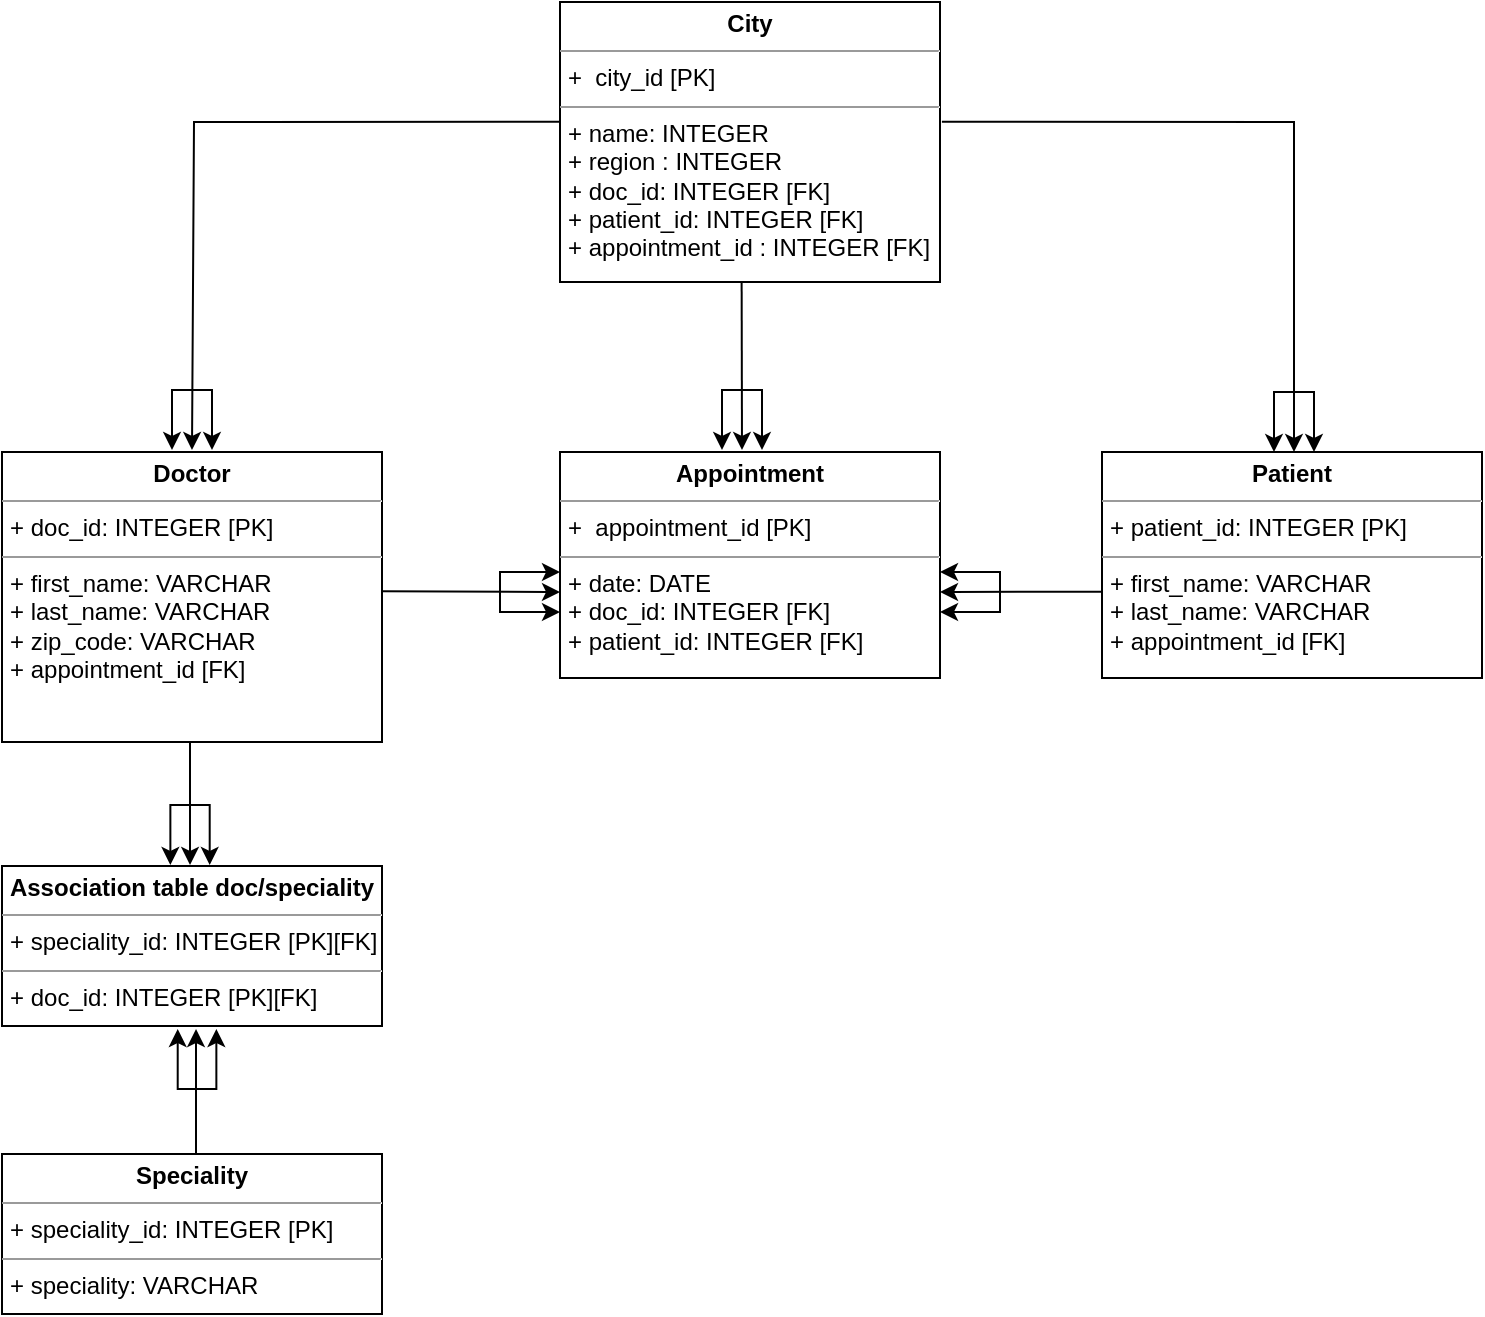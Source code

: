 <mxfile version="21.2.3" type="github" pages="4">
  <diagram id="C4ZXbXSwpA9Ds7LbtQES" name="FreeDoc">
    <mxGraphModel dx="1434" dy="764" grid="1" gridSize="10" guides="1" tooltips="1" connect="1" arrows="1" fold="1" page="1" pageScale="1" pageWidth="827" pageHeight="1169" math="0" shadow="0">
      <root>
        <mxCell id="0" />
        <mxCell id="1" parent="0" />
        <mxCell id="9yEDljb2EAkj21iSUvM7-1" value="&lt;p style=&quot;margin:0px;margin-top:4px;text-align:center;&quot;&gt;&lt;b&gt;Doctor&lt;/b&gt;&lt;/p&gt;&lt;hr size=&quot;1&quot;&gt;&lt;p style=&quot;margin:0px;margin-left:4px;&quot;&gt;+ doc_id: INTEGER [PK]&lt;br&gt;&lt;/p&gt;&lt;hr size=&quot;1&quot;&gt;&lt;p style=&quot;margin:0px;margin-left:4px;&quot;&gt;+ first_name: VARCHAR&amp;nbsp;&lt;br&gt;&lt;/p&gt;&lt;p style=&quot;margin:0px;margin-left:4px;&quot;&gt;+ last_name: VARCHAR&amp;nbsp;&lt;br&gt;&lt;span style=&quot;background-color: initial;&quot;&gt;+ zip_code: VARCHAR&amp;nbsp;&lt;/span&gt;&lt;br&gt;&lt;/p&gt;&lt;p style=&quot;margin:0px;margin-left:4px;&quot;&gt;+ appointment_id [FK]&lt;br&gt;&lt;/p&gt;" style="verticalAlign=top;align=left;overflow=fill;fontSize=12;fontFamily=Helvetica;html=1;rounded=0;shadow=0;comic=0;labelBackgroundColor=none;strokeWidth=1" vertex="1" parent="1">
          <mxGeometry x="44" y="515" width="190" height="145" as="geometry" />
        </mxCell>
        <mxCell id="9yEDljb2EAkj21iSUvM7-2" value="&lt;p style=&quot;margin:0px;margin-top:4px;text-align:center;&quot;&gt;&lt;b&gt;Patient&lt;/b&gt;&lt;/p&gt;&lt;hr size=&quot;1&quot;&gt;&lt;p style=&quot;margin:0px;margin-left:4px;&quot;&gt;+ patient_id: INTEGER [PK]&lt;br&gt;&lt;/p&gt;&lt;hr size=&quot;1&quot;&gt;&lt;p style=&quot;margin:0px;margin-left:4px;&quot;&gt;+ first_name: VARCHAR&amp;nbsp;&lt;br data-darkreader-inline-border=&quot;&quot; style=&quot;border-color: var(--darkreader-border--border-color); --darkreader-inline-border:var(--darkreader-border--darkreader-border--border-color);&quot;&gt;&lt;/p&gt;&lt;p style=&quot;margin:0px;margin-left:4px;&quot;&gt;+ last_name: VARCHAR&amp;nbsp;&lt;br&gt;&lt;/p&gt;&lt;p style=&quot;margin:0px;margin-left:4px;&quot;&gt;+ appointment_id [FK]&lt;br&gt;&lt;/p&gt;" style="verticalAlign=top;align=left;overflow=fill;fontSize=12;fontFamily=Helvetica;html=1;rounded=0;shadow=0;comic=0;labelBackgroundColor=none;strokeWidth=1" vertex="1" parent="1">
          <mxGeometry x="594" y="515" width="190" height="113" as="geometry" />
        </mxCell>
        <mxCell id="9yEDljb2EAkj21iSUvM7-3" value="&lt;p style=&quot;margin:0px;margin-top:4px;text-align:center;&quot;&gt;&lt;b&gt;Appointment&lt;/b&gt;&lt;/p&gt;&lt;hr size=&quot;1&quot;&gt;&lt;p style=&quot;margin:0px;margin-left:4px;&quot;&gt;+&amp;nbsp; appointment_id [PK]&lt;br&gt;&lt;/p&gt;&lt;hr size=&quot;1&quot;&gt;&lt;p style=&quot;margin:0px;margin-left:4px;&quot;&gt;+ date: DATE&lt;/p&gt;&lt;p style=&quot;margin:0px;margin-left:4px;&quot;&gt;+ doc_id: INTEGER [FK]&lt;br&gt;&lt;/p&gt;&lt;p style=&quot;margin:0px;margin-left:4px;&quot;&gt;+ patient_id: INTEGER [FK]&lt;br&gt;&lt;/p&gt;" style="verticalAlign=top;align=left;overflow=fill;fontSize=12;fontFamily=Helvetica;html=1;rounded=0;shadow=0;comic=0;labelBackgroundColor=none;strokeWidth=1" vertex="1" parent="1">
          <mxGeometry x="323" y="515" width="190" height="113" as="geometry" />
        </mxCell>
        <mxCell id="noZd9nVreFTfB58cdb-z-25" value="" style="group" vertex="1" connectable="0" parent="1">
          <mxGeometry x="263" y="575" width="60" height="20" as="geometry" />
        </mxCell>
        <mxCell id="noZd9nVreFTfB58cdb-z-19" value="" style="endArrow=classic;html=1;rounded=0;exitX=1.001;exitY=0.48;exitDx=0;exitDy=0;exitPerimeter=0;" edge="1" parent="noZd9nVreFTfB58cdb-z-25" source="9yEDljb2EAkj21iSUvM7-1">
          <mxGeometry width="50" height="50" relative="1" as="geometry">
            <mxPoint x="-23" y="10" as="sourcePoint" />
            <mxPoint x="60" y="10" as="targetPoint" />
          </mxGeometry>
        </mxCell>
        <mxCell id="noZd9nVreFTfB58cdb-z-22" value="" style="endArrow=classic;html=1;rounded=0;" edge="1" parent="noZd9nVreFTfB58cdb-z-25">
          <mxGeometry width="50" height="50" relative="1" as="geometry">
            <mxPoint x="30" y="10" as="sourcePoint" />
            <mxPoint x="60" as="targetPoint" />
            <Array as="points">
              <mxPoint x="30" />
            </Array>
          </mxGeometry>
        </mxCell>
        <mxCell id="noZd9nVreFTfB58cdb-z-24" value="" style="endArrow=classic;html=1;rounded=0;" edge="1" parent="noZd9nVreFTfB58cdb-z-25">
          <mxGeometry width="50" height="50" relative="1" as="geometry">
            <mxPoint x="30" y="10" as="sourcePoint" />
            <mxPoint x="60" y="20" as="targetPoint" />
            <Array as="points">
              <mxPoint x="30" y="20" />
            </Array>
          </mxGeometry>
        </mxCell>
        <mxCell id="noZd9nVreFTfB58cdb-z-26" value="" style="group;rotation=-180;" vertex="1" connectable="0" parent="1">
          <mxGeometry x="513" y="575" width="60" height="20" as="geometry" />
        </mxCell>
        <mxCell id="noZd9nVreFTfB58cdb-z-27" value="" style="endArrow=classic;html=1;rounded=0;exitX=0.001;exitY=0.618;exitDx=0;exitDy=0;exitPerimeter=0;" edge="1" parent="noZd9nVreFTfB58cdb-z-26" source="9yEDljb2EAkj21iSUvM7-2">
          <mxGeometry width="50" height="50" relative="1" as="geometry">
            <mxPoint x="57" y="10" as="sourcePoint" />
            <mxPoint y="10" as="targetPoint" />
          </mxGeometry>
        </mxCell>
        <mxCell id="noZd9nVreFTfB58cdb-z-28" value="" style="endArrow=classic;html=1;rounded=0;" edge="1" parent="noZd9nVreFTfB58cdb-z-26">
          <mxGeometry width="50" height="50" relative="1" as="geometry">
            <mxPoint x="30" y="10" as="sourcePoint" />
            <mxPoint y="20" as="targetPoint" />
            <Array as="points">
              <mxPoint x="30" y="20" />
            </Array>
          </mxGeometry>
        </mxCell>
        <mxCell id="noZd9nVreFTfB58cdb-z-29" value="" style="endArrow=classic;html=1;rounded=0;" edge="1" parent="noZd9nVreFTfB58cdb-z-26">
          <mxGeometry width="50" height="50" relative="1" as="geometry">
            <mxPoint x="30" y="10" as="sourcePoint" />
            <mxPoint as="targetPoint" />
            <Array as="points">
              <mxPoint x="30" />
            </Array>
          </mxGeometry>
        </mxCell>
        <mxCell id="noZd9nVreFTfB58cdb-z-30" value="&lt;p style=&quot;margin:0px;margin-top:4px;text-align:center;&quot;&gt;&lt;b&gt;City&lt;/b&gt;&lt;/p&gt;&lt;hr size=&quot;1&quot;&gt;&lt;p style=&quot;margin:0px;margin-left:4px;&quot;&gt;+&amp;nbsp; city_id [PK]&lt;br&gt;&lt;/p&gt;&lt;hr size=&quot;1&quot;&gt;&lt;p style=&quot;margin:0px;margin-left:4px;&quot;&gt;+ name: INTEGER&lt;/p&gt;&lt;p style=&quot;margin:0px;margin-left:4px;&quot;&gt;+ region : INTEGER&lt;/p&gt;&lt;p style=&quot;margin:0px;margin-left:4px;&quot;&gt;+ doc_id: INTEGER [FK]&lt;br&gt;&lt;/p&gt;&lt;p style=&quot;margin:0px;margin-left:4px;&quot;&gt;+ patient_id: INTEGER [FK]&lt;br&gt;&lt;/p&gt;&lt;p style=&quot;margin:0px;margin-left:4px;&quot;&gt;+ appointment_id : INTEGER [FK]&lt;/p&gt;" style="verticalAlign=top;align=left;overflow=fill;fontSize=12;fontFamily=Helvetica;html=1;rounded=0;shadow=0;comic=0;labelBackgroundColor=none;strokeWidth=1" vertex="1" parent="1">
          <mxGeometry x="323" y="290" width="190" height="140" as="geometry" />
        </mxCell>
        <mxCell id="noZd9nVreFTfB58cdb-z-31" value="&lt;p style=&quot;margin:0px;margin-top:4px;text-align:center;&quot;&gt;&lt;b&gt;Association table doc/speciality&lt;/b&gt;&lt;/p&gt;&lt;hr size=&quot;1&quot;&gt;&lt;p style=&quot;margin:0px;margin-left:4px;&quot;&gt;+ speciality_id: INTEGER [PK][FK]&lt;br&gt;&lt;/p&gt;&lt;hr size=&quot;1&quot;&gt;&lt;p style=&quot;margin:0px;margin-left:4px;&quot;&gt;+ doc_id: INTEGER [PK][FK]&lt;/p&gt;" style="verticalAlign=top;align=left;overflow=fill;fontSize=12;fontFamily=Helvetica;html=1;rounded=0;shadow=0;comic=0;labelBackgroundColor=none;strokeWidth=1" vertex="1" parent="1">
          <mxGeometry x="44" y="722" width="190" height="80" as="geometry" />
        </mxCell>
        <mxCell id="noZd9nVreFTfB58cdb-z-32" value="" style="group;rotation=90;" vertex="1" connectable="0" parent="1">
          <mxGeometry x="384" y="474" width="60" height="20" as="geometry" />
        </mxCell>
        <mxCell id="noZd9nVreFTfB58cdb-z-33" value="" style="endArrow=classic;html=1;rounded=0;exitX=0.478;exitY=1;exitDx=0;exitDy=0;exitPerimeter=0;" edge="1" parent="noZd9nVreFTfB58cdb-z-32" source="noZd9nVreFTfB58cdb-z-30">
          <mxGeometry width="50" height="50" relative="1" as="geometry">
            <mxPoint x="30" y="-34" as="sourcePoint" />
            <mxPoint x="30" y="40" as="targetPoint" />
          </mxGeometry>
        </mxCell>
        <mxCell id="noZd9nVreFTfB58cdb-z-34" value="" style="endArrow=classic;html=1;rounded=0;" edge="1" parent="noZd9nVreFTfB58cdb-z-32">
          <mxGeometry width="50" height="50" relative="1" as="geometry">
            <mxPoint x="30" y="10" as="sourcePoint" />
            <mxPoint x="40" y="40" as="targetPoint" />
            <Array as="points">
              <mxPoint x="40" y="10" />
            </Array>
          </mxGeometry>
        </mxCell>
        <mxCell id="noZd9nVreFTfB58cdb-z-35" value="" style="endArrow=classic;html=1;rounded=0;" edge="1" parent="noZd9nVreFTfB58cdb-z-32">
          <mxGeometry width="50" height="50" relative="1" as="geometry">
            <mxPoint x="30" y="10" as="sourcePoint" />
            <mxPoint x="20" y="40" as="targetPoint" />
            <Array as="points">
              <mxPoint x="20" y="10" />
            </Array>
          </mxGeometry>
        </mxCell>
        <mxCell id="noZd9nVreFTfB58cdb-z-39" value="" style="group;rotation=90;" vertex="1" connectable="0" parent="1">
          <mxGeometry x="660" y="475" width="60" height="20" as="geometry" />
        </mxCell>
        <mxCell id="noZd9nVreFTfB58cdb-z-40" value="" style="endArrow=classic;html=1;rounded=0;exitX=1.005;exitY=0.428;exitDx=0;exitDy=0;exitPerimeter=0;" edge="1" parent="noZd9nVreFTfB58cdb-z-39" source="noZd9nVreFTfB58cdb-z-30">
          <mxGeometry width="50" height="50" relative="1" as="geometry">
            <mxPoint x="-130" y="-125" as="sourcePoint" />
            <mxPoint x="30" y="40" as="targetPoint" />
            <Array as="points">
              <mxPoint x="30" y="-125" />
            </Array>
          </mxGeometry>
        </mxCell>
        <mxCell id="noZd9nVreFTfB58cdb-z-41" value="" style="endArrow=classic;html=1;rounded=0;" edge="1" parent="noZd9nVreFTfB58cdb-z-39">
          <mxGeometry width="50" height="50" relative="1" as="geometry">
            <mxPoint x="30" y="10" as="sourcePoint" />
            <mxPoint x="40" y="40" as="targetPoint" />
            <Array as="points">
              <mxPoint x="40" y="10" />
            </Array>
          </mxGeometry>
        </mxCell>
        <mxCell id="noZd9nVreFTfB58cdb-z-42" value="" style="endArrow=classic;html=1;rounded=0;" edge="1" parent="noZd9nVreFTfB58cdb-z-39">
          <mxGeometry width="50" height="50" relative="1" as="geometry">
            <mxPoint x="30" y="10" as="sourcePoint" />
            <mxPoint x="20" y="40" as="targetPoint" />
            <Array as="points">
              <mxPoint x="20" y="10" />
            </Array>
          </mxGeometry>
        </mxCell>
        <mxCell id="noZd9nVreFTfB58cdb-z-45" value="" style="group;rotation=90;" vertex="1" connectable="0" parent="1">
          <mxGeometry x="109" y="474" width="60" height="20" as="geometry" />
        </mxCell>
        <mxCell id="noZd9nVreFTfB58cdb-z-46" value="" style="endArrow=classic;html=1;rounded=0;exitX=0.002;exitY=0.428;exitDx=0;exitDy=0;exitPerimeter=0;" edge="1" parent="noZd9nVreFTfB58cdb-z-45" source="noZd9nVreFTfB58cdb-z-30">
          <mxGeometry width="50" height="50" relative="1" as="geometry">
            <mxPoint x="30" y="-34" as="sourcePoint" />
            <mxPoint x="30" y="40" as="targetPoint" />
            <Array as="points">
              <mxPoint x="31" y="-124" />
            </Array>
          </mxGeometry>
        </mxCell>
        <mxCell id="noZd9nVreFTfB58cdb-z-47" value="" style="endArrow=classic;html=1;rounded=0;" edge="1" parent="noZd9nVreFTfB58cdb-z-45">
          <mxGeometry width="50" height="50" relative="1" as="geometry">
            <mxPoint x="30" y="10" as="sourcePoint" />
            <mxPoint x="40" y="40" as="targetPoint" />
            <Array as="points">
              <mxPoint x="40" y="10" />
            </Array>
          </mxGeometry>
        </mxCell>
        <mxCell id="noZd9nVreFTfB58cdb-z-48" value="" style="endArrow=classic;html=1;rounded=0;" edge="1" parent="noZd9nVreFTfB58cdb-z-45">
          <mxGeometry width="50" height="50" relative="1" as="geometry">
            <mxPoint x="30" y="10" as="sourcePoint" />
            <mxPoint x="20" y="40" as="targetPoint" />
            <Array as="points">
              <mxPoint x="20" y="10" />
            </Array>
          </mxGeometry>
        </mxCell>
        <mxCell id="noZd9nVreFTfB58cdb-z-51" value="" style="group;rotation=90;" vertex="1" connectable="0" parent="1">
          <mxGeometry x="109.5" y="680.5" width="59" height="20" as="geometry" />
        </mxCell>
        <mxCell id="noZd9nVreFTfB58cdb-z-52" value="" style="endArrow=classic;html=1;rounded=0;" edge="1" parent="noZd9nVreFTfB58cdb-z-51">
          <mxGeometry width="50" height="50" relative="1" as="geometry">
            <mxPoint x="28.5" y="-20.5" as="sourcePoint" />
            <mxPoint x="28.517" y="41" as="targetPoint" />
            <Array as="points" />
          </mxGeometry>
        </mxCell>
        <mxCell id="noZd9nVreFTfB58cdb-z-53" value="" style="endArrow=classic;html=1;rounded=0;" edge="1" parent="noZd9nVreFTfB58cdb-z-51">
          <mxGeometry width="50" height="50" relative="1" as="geometry">
            <mxPoint x="28.517" y="11" as="sourcePoint" />
            <mxPoint x="38.35" y="41" as="targetPoint" />
            <Array as="points">
              <mxPoint x="38.35" y="11" />
            </Array>
          </mxGeometry>
        </mxCell>
        <mxCell id="noZd9nVreFTfB58cdb-z-54" value="" style="endArrow=classic;html=1;rounded=0;" edge="1" parent="noZd9nVreFTfB58cdb-z-51">
          <mxGeometry width="50" height="50" relative="1" as="geometry">
            <mxPoint x="28.517" y="11" as="sourcePoint" />
            <mxPoint x="18.683" y="41" as="targetPoint" />
            <Array as="points">
              <mxPoint x="18.683" y="11" />
            </Array>
          </mxGeometry>
        </mxCell>
        <mxCell id="noZd9nVreFTfB58cdb-z-59" value="&lt;p style=&quot;margin:0px;margin-top:4px;text-align:center;&quot;&gt;&lt;b&gt;Speciality&lt;/b&gt;&lt;/p&gt;&lt;hr size=&quot;1&quot;&gt;&lt;p style=&quot;margin:0px;margin-left:4px;&quot;&gt;+ speciality_id: INTEGER [PK]&lt;br&gt;&lt;/p&gt;&lt;hr size=&quot;1&quot;&gt;&lt;p style=&quot;margin:0px;margin-left:4px;&quot;&gt;+ speciality: VARCHAR&amp;nbsp;&lt;/p&gt;" style="verticalAlign=top;align=left;overflow=fill;fontSize=12;fontFamily=Helvetica;html=1;rounded=0;shadow=0;comic=0;labelBackgroundColor=none;strokeWidth=1" vertex="1" parent="1">
          <mxGeometry x="44" y="866" width="190" height="80" as="geometry" />
        </mxCell>
        <mxCell id="noZd9nVreFTfB58cdb-z-60" value="" style="group;rotation=-90;" vertex="1" connectable="0" parent="1">
          <mxGeometry x="110.5" y="823.5" width="60" height="20" as="geometry" />
        </mxCell>
        <mxCell id="noZd9nVreFTfB58cdb-z-61" value="" style="endArrow=classic;html=1;rounded=0;" edge="1" parent="noZd9nVreFTfB58cdb-z-60">
          <mxGeometry width="50" height="50" relative="1" as="geometry">
            <mxPoint x="30.508" y="42" as="sourcePoint" />
            <mxPoint x="30.508" y="-20" as="targetPoint" />
            <Array as="points" />
          </mxGeometry>
        </mxCell>
        <mxCell id="noZd9nVreFTfB58cdb-z-62" value="" style="endArrow=classic;html=1;rounded=0;" edge="1" parent="noZd9nVreFTfB58cdb-z-60">
          <mxGeometry width="50" height="50" relative="1" as="geometry">
            <mxPoint x="30.508" y="10" as="sourcePoint" />
            <mxPoint x="21.356" y="-20" as="targetPoint" />
            <Array as="points">
              <mxPoint x="21.356" y="10" />
            </Array>
          </mxGeometry>
        </mxCell>
        <mxCell id="noZd9nVreFTfB58cdb-z-63" value="" style="endArrow=classic;html=1;rounded=0;" edge="1" parent="noZd9nVreFTfB58cdb-z-60">
          <mxGeometry width="50" height="50" relative="1" as="geometry">
            <mxPoint x="30.508" y="10" as="sourcePoint" />
            <mxPoint x="40.678" y="-20" as="targetPoint" />
            <Array as="points">
              <mxPoint x="40.678" y="10" />
            </Array>
          </mxGeometry>
        </mxCell>
      </root>
    </mxGraphModel>
  </diagram>
  <diagram name="AirbnbDogs" id="PbxGyuk-bY-AGPB5u6Eu">
    <mxGraphModel dx="1434" dy="764" grid="1" gridSize="10" guides="1" tooltips="1" connect="1" arrows="1" fold="1" page="1" pageScale="1" pageWidth="827" pageHeight="1169" math="0" shadow="0">
      <root>
        <mxCell id="Y6pNkMtKiFr7nWtNzLxB-0" />
        <mxCell id="Y6pNkMtKiFr7nWtNzLxB-1" parent="Y6pNkMtKiFr7nWtNzLxB-0" />
        <mxCell id="Y6pNkMtKiFr7nWtNzLxB-2" value="&lt;p style=&quot;margin:0px;margin-top:4px;text-align:center;&quot;&gt;&lt;b&gt;Dogsitter&lt;/b&gt;&lt;/p&gt;&lt;hr size=&quot;1&quot;&gt;&lt;p style=&quot;margin:0px;margin-left:4px;&quot;&gt;+ doc_id: INTEGER [PK]&lt;br&gt;&lt;/p&gt;&lt;hr size=&quot;1&quot;&gt;&lt;p style=&quot;margin:0px;margin-left:4px;&quot;&gt;+ first_name: VARCHAR&amp;nbsp;&lt;br&gt;&lt;/p&gt;&lt;p style=&quot;margin:0px;margin-left:4px;&quot;&gt;+ last_name: VARCHAR&amp;nbsp;&lt;br&gt;&lt;span style=&quot;background-color: initial;&quot;&gt;+ zip_code: VARCHAR&amp;nbsp;&lt;/span&gt;&lt;br&gt;&lt;/p&gt;&lt;p style=&quot;margin:0px;margin-left:4px;&quot;&gt;+ appointment_id [FK]&lt;br&gt;&lt;/p&gt;" style="verticalAlign=top;align=left;overflow=fill;fontSize=12;fontFamily=Helvetica;html=1;rounded=0;shadow=0;comic=0;labelBackgroundColor=none;strokeWidth=1" vertex="1" parent="Y6pNkMtKiFr7nWtNzLxB-1">
          <mxGeometry x="44" y="515" width="190" height="145" as="geometry" />
        </mxCell>
        <mxCell id="Y6pNkMtKiFr7nWtNzLxB-3" value="&lt;p style=&quot;margin:0px;margin-top:4px;text-align:center;&quot;&gt;&lt;b&gt;Dog&lt;/b&gt;&lt;/p&gt;&lt;hr size=&quot;1&quot;&gt;&lt;p style=&quot;margin:0px;margin-left:4px;&quot;&gt;+ patient_id: INTEGER [PK]&lt;br&gt;&lt;/p&gt;&lt;hr size=&quot;1&quot;&gt;&lt;p style=&quot;margin:0px;margin-left:4px;&quot;&gt;+ first_name: VARCHAR&amp;nbsp;&lt;br data-darkreader-inline-border=&quot;&quot; style=&quot;border-color: var(--darkreader-border--border-color); --darkreader-inline-border:var(--darkreader-border--darkreader-border--border-color);&quot;&gt;&lt;/p&gt;&lt;p style=&quot;margin:0px;margin-left:4px;&quot;&gt;+ last_name: VARCHAR&amp;nbsp;&lt;br&gt;&lt;/p&gt;&lt;p style=&quot;margin:0px;margin-left:4px;&quot;&gt;+ appointment_id [FK]&lt;br&gt;&lt;/p&gt;" style="verticalAlign=top;align=left;overflow=fill;fontSize=12;fontFamily=Helvetica;html=1;rounded=0;shadow=0;comic=0;labelBackgroundColor=none;strokeWidth=1" vertex="1" parent="Y6pNkMtKiFr7nWtNzLxB-1">
          <mxGeometry x="594" y="515" width="190" height="113" as="geometry" />
        </mxCell>
        <mxCell id="Y6pNkMtKiFr7nWtNzLxB-4" value="&lt;p style=&quot;margin:0px;margin-top:4px;text-align:center;&quot;&gt;&lt;b&gt;Stroll&lt;/b&gt;&lt;/p&gt;&lt;hr size=&quot;1&quot;&gt;&lt;p style=&quot;margin:0px;margin-left:4px;&quot;&gt;+&amp;nbsp; stroll_id [PK]&lt;br&gt;&lt;/p&gt;&lt;hr size=&quot;1&quot;&gt;&lt;p style=&quot;margin:0px;margin-left:4px;&quot;&gt;+ date: DATE&lt;/p&gt;&lt;p style=&quot;margin:0px;margin-left:4px;&quot;&gt;+ doc_id: INTEGER [FK]&lt;br&gt;&lt;/p&gt;&lt;p style=&quot;margin:0px;margin-left:4px;&quot;&gt;+ patient_id: INTEGER [FK]&lt;br&gt;&lt;/p&gt;" style="verticalAlign=top;align=left;overflow=fill;fontSize=12;fontFamily=Helvetica;html=1;rounded=0;shadow=0;comic=0;labelBackgroundColor=none;strokeWidth=1" vertex="1" parent="Y6pNkMtKiFr7nWtNzLxB-1">
          <mxGeometry x="323" y="515" width="190" height="113" as="geometry" />
        </mxCell>
        <mxCell id="Y6pNkMtKiFr7nWtNzLxB-5" value="" style="group" vertex="1" connectable="0" parent="Y6pNkMtKiFr7nWtNzLxB-1">
          <mxGeometry x="263" y="575" width="60" height="20" as="geometry" />
        </mxCell>
        <mxCell id="Y6pNkMtKiFr7nWtNzLxB-6" value="" style="endArrow=classic;html=1;rounded=0;exitX=1.001;exitY=0.48;exitDx=0;exitDy=0;exitPerimeter=0;" edge="1" parent="Y6pNkMtKiFr7nWtNzLxB-5" source="Y6pNkMtKiFr7nWtNzLxB-2">
          <mxGeometry width="50" height="50" relative="1" as="geometry">
            <mxPoint x="-23" y="10" as="sourcePoint" />
            <mxPoint x="60" y="10" as="targetPoint" />
          </mxGeometry>
        </mxCell>
        <mxCell id="Y6pNkMtKiFr7nWtNzLxB-7" value="" style="endArrow=classic;html=1;rounded=0;" edge="1" parent="Y6pNkMtKiFr7nWtNzLxB-5">
          <mxGeometry width="50" height="50" relative="1" as="geometry">
            <mxPoint x="30" y="10" as="sourcePoint" />
            <mxPoint x="60" as="targetPoint" />
            <Array as="points">
              <mxPoint x="30" />
            </Array>
          </mxGeometry>
        </mxCell>
        <mxCell id="Y6pNkMtKiFr7nWtNzLxB-8" value="" style="endArrow=classic;html=1;rounded=0;" edge="1" parent="Y6pNkMtKiFr7nWtNzLxB-5">
          <mxGeometry width="50" height="50" relative="1" as="geometry">
            <mxPoint x="30" y="10" as="sourcePoint" />
            <mxPoint x="60" y="20" as="targetPoint" />
            <Array as="points">
              <mxPoint x="30" y="20" />
            </Array>
          </mxGeometry>
        </mxCell>
        <mxCell id="Y6pNkMtKiFr7nWtNzLxB-9" value="" style="group;rotation=-180;" vertex="1" connectable="0" parent="Y6pNkMtKiFr7nWtNzLxB-1">
          <mxGeometry x="513" y="575" width="60" height="20" as="geometry" />
        </mxCell>
        <mxCell id="Y6pNkMtKiFr7nWtNzLxB-10" value="" style="endArrow=classic;html=1;rounded=0;exitX=0.001;exitY=0.618;exitDx=0;exitDy=0;exitPerimeter=0;" edge="1" parent="Y6pNkMtKiFr7nWtNzLxB-9" source="Y6pNkMtKiFr7nWtNzLxB-3">
          <mxGeometry width="50" height="50" relative="1" as="geometry">
            <mxPoint x="57" y="10" as="sourcePoint" />
            <mxPoint y="10" as="targetPoint" />
          </mxGeometry>
        </mxCell>
        <mxCell id="Y6pNkMtKiFr7nWtNzLxB-11" value="" style="endArrow=classic;html=1;rounded=0;" edge="1" parent="Y6pNkMtKiFr7nWtNzLxB-9">
          <mxGeometry width="50" height="50" relative="1" as="geometry">
            <mxPoint x="30" y="10" as="sourcePoint" />
            <mxPoint y="20" as="targetPoint" />
            <Array as="points">
              <mxPoint x="30" y="20" />
            </Array>
          </mxGeometry>
        </mxCell>
        <mxCell id="Y6pNkMtKiFr7nWtNzLxB-12" value="" style="endArrow=classic;html=1;rounded=0;" edge="1" parent="Y6pNkMtKiFr7nWtNzLxB-9">
          <mxGeometry width="50" height="50" relative="1" as="geometry">
            <mxPoint x="30" y="10" as="sourcePoint" />
            <mxPoint as="targetPoint" />
            <Array as="points">
              <mxPoint x="30" />
            </Array>
          </mxGeometry>
        </mxCell>
        <mxCell id="Y6pNkMtKiFr7nWtNzLxB-13" value="&lt;p style=&quot;margin:0px;margin-top:4px;text-align:center;&quot;&gt;&lt;b&gt;City&lt;/b&gt;&lt;/p&gt;&lt;hr size=&quot;1&quot;&gt;&lt;p style=&quot;margin:0px;margin-left:4px;&quot;&gt;+&amp;nbsp; city_id [PK]&lt;br&gt;&lt;/p&gt;&lt;hr size=&quot;1&quot;&gt;&lt;p style=&quot;margin:0px;margin-left:4px;&quot;&gt;+ name: INTEGER&lt;/p&gt;&lt;p style=&quot;margin:0px;margin-left:4px;&quot;&gt;+ region : INTEGER&lt;/p&gt;&lt;p style=&quot;margin:0px;margin-left:4px;&quot;&gt;+ dog_id: INTEGER [FK]&lt;br&gt;&lt;/p&gt;&lt;p style=&quot;margin:0px;margin-left:4px;&quot;&gt;+ patient_id: INTEGER [FK]&lt;br&gt;&lt;/p&gt;&lt;p style=&quot;margin:0px;margin-left:4px;&quot;&gt;+ appointment_id : INTEGER [FK]&lt;/p&gt;" style="verticalAlign=top;align=left;overflow=fill;fontSize=12;fontFamily=Helvetica;html=1;rounded=0;shadow=0;comic=0;labelBackgroundColor=none;strokeWidth=1" vertex="1" parent="Y6pNkMtKiFr7nWtNzLxB-1">
          <mxGeometry x="323" y="290" width="190" height="140" as="geometry" />
        </mxCell>
        <mxCell id="Y6pNkMtKiFr7nWtNzLxB-15" value="" style="group;rotation=90;" vertex="1" connectable="0" parent="Y6pNkMtKiFr7nWtNzLxB-1">
          <mxGeometry x="384" y="474" width="60" height="20" as="geometry" />
        </mxCell>
        <mxCell id="Y6pNkMtKiFr7nWtNzLxB-16" value="" style="endArrow=classic;html=1;rounded=0;exitX=0.478;exitY=1;exitDx=0;exitDy=0;exitPerimeter=0;" edge="1" parent="Y6pNkMtKiFr7nWtNzLxB-15" source="Y6pNkMtKiFr7nWtNzLxB-13">
          <mxGeometry width="50" height="50" relative="1" as="geometry">
            <mxPoint x="30" y="-34" as="sourcePoint" />
            <mxPoint x="30" y="40" as="targetPoint" />
          </mxGeometry>
        </mxCell>
        <mxCell id="Y6pNkMtKiFr7nWtNzLxB-17" value="" style="endArrow=classic;html=1;rounded=0;" edge="1" parent="Y6pNkMtKiFr7nWtNzLxB-15">
          <mxGeometry width="50" height="50" relative="1" as="geometry">
            <mxPoint x="30" y="10" as="sourcePoint" />
            <mxPoint x="40" y="40" as="targetPoint" />
            <Array as="points">
              <mxPoint x="40" y="10" />
            </Array>
          </mxGeometry>
        </mxCell>
        <mxCell id="Y6pNkMtKiFr7nWtNzLxB-18" value="" style="endArrow=classic;html=1;rounded=0;" edge="1" parent="Y6pNkMtKiFr7nWtNzLxB-15">
          <mxGeometry width="50" height="50" relative="1" as="geometry">
            <mxPoint x="30" y="10" as="sourcePoint" />
            <mxPoint x="20" y="40" as="targetPoint" />
            <Array as="points">
              <mxPoint x="20" y="10" />
            </Array>
          </mxGeometry>
        </mxCell>
        <mxCell id="Y6pNkMtKiFr7nWtNzLxB-19" value="" style="group;rotation=90;" vertex="1" connectable="0" parent="Y6pNkMtKiFr7nWtNzLxB-1">
          <mxGeometry x="660" y="475" width="60" height="20" as="geometry" />
        </mxCell>
        <mxCell id="Y6pNkMtKiFr7nWtNzLxB-20" value="" style="endArrow=classic;html=1;rounded=0;exitX=1.005;exitY=0.428;exitDx=0;exitDy=0;exitPerimeter=0;" edge="1" parent="Y6pNkMtKiFr7nWtNzLxB-19" source="Y6pNkMtKiFr7nWtNzLxB-13">
          <mxGeometry width="50" height="50" relative="1" as="geometry">
            <mxPoint x="-130" y="-125" as="sourcePoint" />
            <mxPoint x="30" y="40" as="targetPoint" />
            <Array as="points">
              <mxPoint x="30" y="-125" />
            </Array>
          </mxGeometry>
        </mxCell>
        <mxCell id="Y6pNkMtKiFr7nWtNzLxB-21" value="" style="endArrow=classic;html=1;rounded=0;" edge="1" parent="Y6pNkMtKiFr7nWtNzLxB-19">
          <mxGeometry width="50" height="50" relative="1" as="geometry">
            <mxPoint x="30" y="10" as="sourcePoint" />
            <mxPoint x="40" y="40" as="targetPoint" />
            <Array as="points">
              <mxPoint x="40" y="10" />
            </Array>
          </mxGeometry>
        </mxCell>
        <mxCell id="Y6pNkMtKiFr7nWtNzLxB-22" value="" style="endArrow=classic;html=1;rounded=0;" edge="1" parent="Y6pNkMtKiFr7nWtNzLxB-19">
          <mxGeometry width="50" height="50" relative="1" as="geometry">
            <mxPoint x="30" y="10" as="sourcePoint" />
            <mxPoint x="20" y="40" as="targetPoint" />
            <Array as="points">
              <mxPoint x="20" y="10" />
            </Array>
          </mxGeometry>
        </mxCell>
        <mxCell id="Y6pNkMtKiFr7nWtNzLxB-23" value="" style="group;rotation=90;" vertex="1" connectable="0" parent="Y6pNkMtKiFr7nWtNzLxB-1">
          <mxGeometry x="109" y="474" width="60" height="20" as="geometry" />
        </mxCell>
        <mxCell id="Y6pNkMtKiFr7nWtNzLxB-24" value="" style="endArrow=classic;html=1;rounded=0;exitX=0.002;exitY=0.428;exitDx=0;exitDy=0;exitPerimeter=0;" edge="1" parent="Y6pNkMtKiFr7nWtNzLxB-23" source="Y6pNkMtKiFr7nWtNzLxB-13">
          <mxGeometry width="50" height="50" relative="1" as="geometry">
            <mxPoint x="30" y="-34" as="sourcePoint" />
            <mxPoint x="30" y="40" as="targetPoint" />
            <Array as="points">
              <mxPoint x="31" y="-124" />
            </Array>
          </mxGeometry>
        </mxCell>
        <mxCell id="Y6pNkMtKiFr7nWtNzLxB-25" value="" style="endArrow=classic;html=1;rounded=0;" edge="1" parent="Y6pNkMtKiFr7nWtNzLxB-23">
          <mxGeometry width="50" height="50" relative="1" as="geometry">
            <mxPoint x="30" y="10" as="sourcePoint" />
            <mxPoint x="40" y="40" as="targetPoint" />
            <Array as="points">
              <mxPoint x="40" y="10" />
            </Array>
          </mxGeometry>
        </mxCell>
        <mxCell id="Y6pNkMtKiFr7nWtNzLxB-26" value="" style="endArrow=classic;html=1;rounded=0;" edge="1" parent="Y6pNkMtKiFr7nWtNzLxB-23">
          <mxGeometry width="50" height="50" relative="1" as="geometry">
            <mxPoint x="30" y="10" as="sourcePoint" />
            <mxPoint x="20" y="40" as="targetPoint" />
            <Array as="points">
              <mxPoint x="20" y="10" />
            </Array>
          </mxGeometry>
        </mxCell>
      </root>
    </mxGraphModel>
  </diagram>
  <diagram name="GossipProject" id="29IcdD_P5gAOr92BFWHL">
    <mxGraphModel dx="1434" dy="764" grid="1" gridSize="10" guides="1" tooltips="1" connect="1" arrows="1" fold="1" page="1" pageScale="1" pageWidth="827" pageHeight="1169" math="0" shadow="0">
      <root>
        <mxCell id="NTi-UmYg__CMzd3Pkjdj-0" />
        <mxCell id="NTi-UmYg__CMzd3Pkjdj-1" parent="NTi-UmYg__CMzd3Pkjdj-0" />
        <mxCell id="NTi-UmYg__CMzd3Pkjdj-4" value="&lt;p style=&quot;margin:0px;margin-top:4px;text-align:center;&quot;&gt;&lt;b&gt;Gossip&lt;/b&gt;&lt;/p&gt;&lt;hr size=&quot;1&quot;&gt;&lt;p style=&quot;margin:0px;margin-left:4px;&quot;&gt;+&amp;nbsp; gossip_id: INTEGER [PK]&lt;br&gt;&lt;/p&gt;&lt;hr size=&quot;1&quot;&gt;&lt;p style=&quot;margin:0px;margin-left:4px;&quot;&gt;+ title: VARCHAR&lt;/p&gt;&lt;p style=&quot;margin:0px;margin-left:4px;&quot;&gt;+ content : VARCHAR&lt;br&gt;&lt;/p&gt;&lt;p style=&quot;margin:0px;margin-left:4px;&quot;&gt;+ city_id: INTEGER [FK]&lt;br&gt;&lt;/p&gt;&lt;p style=&quot;margin:0px;margin-left:4px;&quot;&gt;+ user_id: INTEGER [FK]&lt;/p&gt;" style="verticalAlign=top;align=left;overflow=fill;fontSize=12;fontFamily=Helvetica;html=1;rounded=0;shadow=0;comic=0;labelBackgroundColor=none;strokeWidth=1" vertex="1" parent="NTi-UmYg__CMzd3Pkjdj-1">
          <mxGeometry x="323" y="515" width="190" height="125" as="geometry" />
        </mxCell>
        <mxCell id="NTi-UmYg__CMzd3Pkjdj-9" value="" style="group;rotation=-180;" vertex="1" connectable="0" parent="NTi-UmYg__CMzd3Pkjdj-1">
          <mxGeometry x="513" y="575" width="60" height="20" as="geometry" />
        </mxCell>
        <mxCell id="NTi-UmYg__CMzd3Pkjdj-10" value="" style="endArrow=classic;html=1;rounded=0;exitX=0.001;exitY=0.618;exitDx=0;exitDy=0;exitPerimeter=0;" edge="1" parent="NTi-UmYg__CMzd3Pkjdj-9">
          <mxGeometry width="50" height="50" relative="1" as="geometry">
            <mxPoint x="81.19" y="9.834" as="sourcePoint" />
            <mxPoint y="10" as="targetPoint" />
          </mxGeometry>
        </mxCell>
        <mxCell id="NTi-UmYg__CMzd3Pkjdj-11" value="" style="endArrow=classic;html=1;rounded=0;" edge="1" parent="NTi-UmYg__CMzd3Pkjdj-9">
          <mxGeometry width="50" height="50" relative="1" as="geometry">
            <mxPoint x="30" y="10" as="sourcePoint" />
            <mxPoint y="20" as="targetPoint" />
            <Array as="points">
              <mxPoint x="30" y="20" />
            </Array>
          </mxGeometry>
        </mxCell>
        <mxCell id="NTi-UmYg__CMzd3Pkjdj-12" value="" style="endArrow=classic;html=1;rounded=0;" edge="1" parent="NTi-UmYg__CMzd3Pkjdj-9">
          <mxGeometry width="50" height="50" relative="1" as="geometry">
            <mxPoint x="30" y="10" as="sourcePoint" />
            <mxPoint as="targetPoint" />
            <Array as="points">
              <mxPoint x="30" />
            </Array>
          </mxGeometry>
        </mxCell>
        <mxCell id="NTi-UmYg__CMzd3Pkjdj-13" value="&lt;p style=&quot;margin:0px;margin-top:4px;text-align:center;&quot;&gt;&lt;b&gt;User&lt;/b&gt;&lt;/p&gt;&lt;hr size=&quot;1&quot;&gt;&lt;p style=&quot;margin:0px;margin-left:4px;&quot;&gt;+&amp;nbsp; user_id : INTEGER [PK]&lt;br&gt;&lt;/p&gt;&lt;hr size=&quot;1&quot;&gt;&lt;p style=&quot;margin:0px;margin-left:4px;&quot;&gt;+ first_name : VARCHAR&lt;/p&gt;&lt;p style=&quot;margin:0px;margin-left:4px;&quot;&gt;+ last_name : VARCHAR&lt;/p&gt;&lt;p style=&quot;margin:0px;margin-left:4px;&quot;&gt;+ description : TEXT&lt;br&gt;&lt;/p&gt;&lt;p style=&quot;margin:0px;margin-left:4px;&quot;&gt;+ email: VARCHAR&lt;br&gt;&lt;/p&gt;&lt;p style=&quot;margin:0px;margin-left:4px;&quot;&gt;+ age: INTEGER&lt;/p&gt;" style="verticalAlign=top;align=left;overflow=fill;fontSize=12;fontFamily=Helvetica;html=1;rounded=0;shadow=0;comic=0;labelBackgroundColor=none;strokeWidth=1" vertex="1" parent="NTi-UmYg__CMzd3Pkjdj-1">
          <mxGeometry x="323" y="290" width="190" height="140" as="geometry" />
        </mxCell>
        <mxCell id="NTi-UmYg__CMzd3Pkjdj-14" value="&lt;p style=&quot;margin:0px;margin-top:4px;text-align:center;&quot;&gt;&lt;b&gt;Association table user/mp&lt;/b&gt;&lt;/p&gt;&lt;hr size=&quot;1&quot;&gt;&lt;p style=&quot;margin:0px;margin-left:4px;&quot;&gt;+ user_id: INTEGER [PK][FK]&lt;br&gt;&lt;/p&gt;&lt;p style=&quot;margin:0px;margin-left:4px;&quot;&gt;+ mp_id: INTEGER [PK][FK]&lt;br&gt;&lt;/p&gt;&lt;hr size=&quot;1&quot;&gt;&lt;p style=&quot;margin:0px;margin-left:4px;&quot;&gt;&lt;span style=&quot;background-color: initial;&quot;&gt;+ receiver_id: INTEGER&lt;/span&gt;&lt;br&gt;&lt;/p&gt;&lt;p style=&quot;margin:0px;margin-left:4px;&quot;&gt;+ sender_id : INTEGER&lt;/p&gt;" style="verticalAlign=top;align=left;overflow=fill;fontSize=12;fontFamily=Helvetica;html=1;rounded=0;shadow=0;comic=0;labelBackgroundColor=none;strokeWidth=1" vertex="1" parent="NTi-UmYg__CMzd3Pkjdj-1">
          <mxGeometry x="44" y="514" width="190" height="136" as="geometry" />
        </mxCell>
        <mxCell id="NTi-UmYg__CMzd3Pkjdj-15" value="" style="group;rotation=90;" vertex="1" connectable="0" parent="NTi-UmYg__CMzd3Pkjdj-1">
          <mxGeometry x="384" y="474" width="60" height="20" as="geometry" />
        </mxCell>
        <mxCell id="NTi-UmYg__CMzd3Pkjdj-16" value="" style="endArrow=classic;html=1;rounded=0;exitX=0.478;exitY=1;exitDx=0;exitDy=0;exitPerimeter=0;" edge="1" parent="NTi-UmYg__CMzd3Pkjdj-15" source="NTi-UmYg__CMzd3Pkjdj-13">
          <mxGeometry width="50" height="50" relative="1" as="geometry">
            <mxPoint x="30" y="-34" as="sourcePoint" />
            <mxPoint x="30" y="40" as="targetPoint" />
          </mxGeometry>
        </mxCell>
        <mxCell id="NTi-UmYg__CMzd3Pkjdj-17" value="" style="endArrow=classic;html=1;rounded=0;" edge="1" parent="NTi-UmYg__CMzd3Pkjdj-15">
          <mxGeometry width="50" height="50" relative="1" as="geometry">
            <mxPoint x="30" y="10" as="sourcePoint" />
            <mxPoint x="40" y="40" as="targetPoint" />
            <Array as="points">
              <mxPoint x="40" y="10" />
            </Array>
          </mxGeometry>
        </mxCell>
        <mxCell id="NTi-UmYg__CMzd3Pkjdj-18" value="" style="endArrow=classic;html=1;rounded=0;" edge="1" parent="NTi-UmYg__CMzd3Pkjdj-15">
          <mxGeometry width="50" height="50" relative="1" as="geometry">
            <mxPoint x="30" y="10" as="sourcePoint" />
            <mxPoint x="20" y="40" as="targetPoint" />
            <Array as="points">
              <mxPoint x="20" y="10" />
            </Array>
          </mxGeometry>
        </mxCell>
        <mxCell id="NTi-UmYg__CMzd3Pkjdj-23" value="" style="group;rotation=90;" vertex="1" connectable="0" parent="NTi-UmYg__CMzd3Pkjdj-1">
          <mxGeometry x="109" y="474" width="60" height="20" as="geometry" />
        </mxCell>
        <mxCell id="NTi-UmYg__CMzd3Pkjdj-24" value="" style="endArrow=classic;html=1;rounded=0;exitX=0.002;exitY=0.428;exitDx=0;exitDy=0;exitPerimeter=0;" edge="1" parent="NTi-UmYg__CMzd3Pkjdj-23" source="NTi-UmYg__CMzd3Pkjdj-13">
          <mxGeometry width="50" height="50" relative="1" as="geometry">
            <mxPoint x="30" y="-34" as="sourcePoint" />
            <mxPoint x="30" y="40" as="targetPoint" />
            <Array as="points">
              <mxPoint x="31" y="-124" />
            </Array>
          </mxGeometry>
        </mxCell>
        <mxCell id="NTi-UmYg__CMzd3Pkjdj-25" value="" style="endArrow=classic;html=1;rounded=0;" edge="1" parent="NTi-UmYg__CMzd3Pkjdj-23">
          <mxGeometry width="50" height="50" relative="1" as="geometry">
            <mxPoint x="30" y="10" as="sourcePoint" />
            <mxPoint x="40" y="40" as="targetPoint" />
            <Array as="points">
              <mxPoint x="40" y="10" />
            </Array>
          </mxGeometry>
        </mxCell>
        <mxCell id="NTi-UmYg__CMzd3Pkjdj-26" value="" style="endArrow=classic;html=1;rounded=0;" edge="1" parent="NTi-UmYg__CMzd3Pkjdj-23">
          <mxGeometry width="50" height="50" relative="1" as="geometry">
            <mxPoint x="30" y="10" as="sourcePoint" />
            <mxPoint x="20" y="40" as="targetPoint" />
            <Array as="points">
              <mxPoint x="20" y="10" />
            </Array>
          </mxGeometry>
        </mxCell>
        <mxCell id="NTi-UmYg__CMzd3Pkjdj-31" value="&lt;p style=&quot;margin:0px;margin-top:4px;text-align:center;&quot;&gt;&lt;b&gt;PrivateMessage&lt;/b&gt;&lt;/p&gt;&lt;hr size=&quot;1&quot;&gt;&lt;p style=&quot;margin:0px;margin-left:4px;&quot;&gt;+ mp_id: INTEGER [PK]&lt;br&gt;&lt;/p&gt;&lt;hr size=&quot;1&quot;&gt;&lt;p style=&quot;margin:0px;margin-left:4px;&quot;&gt;+ content: TEXT&amp;nbsp;&lt;/p&gt;" style="verticalAlign=top;align=left;overflow=fill;fontSize=12;fontFamily=Helvetica;html=1;rounded=0;shadow=0;comic=0;labelBackgroundColor=none;strokeWidth=1" vertex="1" parent="NTi-UmYg__CMzd3Pkjdj-1">
          <mxGeometry x="44" y="718" width="190" height="80" as="geometry" />
        </mxCell>
        <mxCell id="NTi-UmYg__CMzd3Pkjdj-32" value="" style="group;rotation=-90;" vertex="1" connectable="0" parent="NTi-UmYg__CMzd3Pkjdj-1">
          <mxGeometry x="110.5" y="675.5" width="60" height="20" as="geometry" />
        </mxCell>
        <mxCell id="NTi-UmYg__CMzd3Pkjdj-33" value="" style="endArrow=classic;html=1;rounded=0;" edge="1" parent="NTi-UmYg__CMzd3Pkjdj-32">
          <mxGeometry width="50" height="50" relative="1" as="geometry">
            <mxPoint x="30.508" y="42" as="sourcePoint" />
            <mxPoint x="30.508" y="-20" as="targetPoint" />
            <Array as="points" />
          </mxGeometry>
        </mxCell>
        <mxCell id="NTi-UmYg__CMzd3Pkjdj-34" value="" style="endArrow=classic;html=1;rounded=0;" edge="1" parent="NTi-UmYg__CMzd3Pkjdj-32">
          <mxGeometry width="50" height="50" relative="1" as="geometry">
            <mxPoint x="30.508" y="10" as="sourcePoint" />
            <mxPoint x="21.356" y="-20" as="targetPoint" />
            <Array as="points">
              <mxPoint x="21.356" y="10" />
            </Array>
          </mxGeometry>
        </mxCell>
        <mxCell id="NTi-UmYg__CMzd3Pkjdj-35" value="" style="endArrow=classic;html=1;rounded=0;" edge="1" parent="NTi-UmYg__CMzd3Pkjdj-32">
          <mxGeometry width="50" height="50" relative="1" as="geometry">
            <mxPoint x="30.508" y="10" as="sourcePoint" />
            <mxPoint x="40.678" y="-20" as="targetPoint" />
            <Array as="points">
              <mxPoint x="40.678" y="10" />
            </Array>
          </mxGeometry>
        </mxCell>
        <mxCell id="frltPX7CxcbBPfvLJAZR-10" value="&lt;p style=&quot;margin:0px;margin-top:4px;text-align:center;&quot;&gt;&lt;b&gt;Association table gossip/tags&lt;/b&gt;&lt;/p&gt;&lt;hr size=&quot;1&quot;&gt;&lt;p style=&quot;margin:0px;margin-left:4px;&quot;&gt;+ gossip_id: INTEGER [PK][FK]&lt;br&gt;&lt;/p&gt;&lt;hr size=&quot;1&quot;&gt;&lt;p style=&quot;margin:0px;margin-left:4px;&quot;&gt;+ tags_id: INTEGER [PK][FK]&lt;/p&gt;" style="verticalAlign=top;align=left;overflow=fill;fontSize=12;fontFamily=Helvetica;html=1;rounded=0;shadow=0;comic=0;labelBackgroundColor=none;strokeWidth=1" vertex="1" parent="NTi-UmYg__CMzd3Pkjdj-1">
          <mxGeometry x="330" y="701.5" width="190" height="80" as="geometry" />
        </mxCell>
        <mxCell id="frltPX7CxcbBPfvLJAZR-11" value="" style="group;rotation=90;" vertex="1" connectable="0" parent="NTi-UmYg__CMzd3Pkjdj-1">
          <mxGeometry x="395.5" y="660" width="59" height="20" as="geometry" />
        </mxCell>
        <mxCell id="frltPX7CxcbBPfvLJAZR-12" value="" style="endArrow=classic;html=1;rounded=0;" edge="1" parent="frltPX7CxcbBPfvLJAZR-11">
          <mxGeometry width="50" height="50" relative="1" as="geometry">
            <mxPoint x="28.5" y="-20.5" as="sourcePoint" />
            <mxPoint x="28.517" y="41" as="targetPoint" />
            <Array as="points" />
          </mxGeometry>
        </mxCell>
        <mxCell id="frltPX7CxcbBPfvLJAZR-13" value="" style="endArrow=classic;html=1;rounded=0;" edge="1" parent="frltPX7CxcbBPfvLJAZR-11">
          <mxGeometry width="50" height="50" relative="1" as="geometry">
            <mxPoint x="28.517" y="11" as="sourcePoint" />
            <mxPoint x="38.35" y="41" as="targetPoint" />
            <Array as="points">
              <mxPoint x="38.35" y="11" />
            </Array>
          </mxGeometry>
        </mxCell>
        <mxCell id="frltPX7CxcbBPfvLJAZR-14" value="" style="endArrow=classic;html=1;rounded=0;" edge="1" parent="frltPX7CxcbBPfvLJAZR-11">
          <mxGeometry width="50" height="50" relative="1" as="geometry">
            <mxPoint x="28.517" y="11" as="sourcePoint" />
            <mxPoint x="18.683" y="41" as="targetPoint" />
            <Array as="points">
              <mxPoint x="18.683" y="11" />
            </Array>
          </mxGeometry>
        </mxCell>
        <mxCell id="frltPX7CxcbBPfvLJAZR-15" value="&lt;p style=&quot;margin:0px;margin-top:4px;text-align:center;&quot;&gt;&lt;b&gt;Tags&lt;/b&gt;&lt;/p&gt;&lt;hr size=&quot;1&quot;&gt;&lt;p style=&quot;margin:0px;margin-left:4px;&quot;&gt;+ tags_id: INTEGER [PK]&lt;br&gt;&lt;/p&gt;&lt;hr size=&quot;1&quot;&gt;&lt;p style=&quot;margin:0px;margin-left:4px;&quot;&gt;+ title: VARCHAR&amp;nbsp;&lt;/p&gt;" style="verticalAlign=top;align=left;overflow=fill;fontSize=12;fontFamily=Helvetica;html=1;rounded=0;shadow=0;comic=0;labelBackgroundColor=none;strokeWidth=1" vertex="1" parent="NTi-UmYg__CMzd3Pkjdj-1">
          <mxGeometry x="330" y="845.5" width="190" height="80" as="geometry" />
        </mxCell>
        <mxCell id="frltPX7CxcbBPfvLJAZR-16" value="" style="group;rotation=-90;" vertex="1" connectable="0" parent="NTi-UmYg__CMzd3Pkjdj-1">
          <mxGeometry x="393" y="802" width="60" height="20" as="geometry" />
        </mxCell>
        <mxCell id="frltPX7CxcbBPfvLJAZR-17" value="" style="endArrow=classic;html=1;rounded=0;" edge="1" parent="frltPX7CxcbBPfvLJAZR-16">
          <mxGeometry width="50" height="50" relative="1" as="geometry">
            <mxPoint x="30.508" y="42" as="sourcePoint" />
            <mxPoint x="30.508" y="-20" as="targetPoint" />
            <Array as="points" />
          </mxGeometry>
        </mxCell>
        <mxCell id="frltPX7CxcbBPfvLJAZR-18" value="" style="endArrow=classic;html=1;rounded=0;" edge="1" parent="frltPX7CxcbBPfvLJAZR-16">
          <mxGeometry width="50" height="50" relative="1" as="geometry">
            <mxPoint x="30.508" y="10" as="sourcePoint" />
            <mxPoint x="21.356" y="-20" as="targetPoint" />
            <Array as="points">
              <mxPoint x="21.356" y="10" />
            </Array>
          </mxGeometry>
        </mxCell>
        <mxCell id="frltPX7CxcbBPfvLJAZR-19" value="" style="endArrow=classic;html=1;rounded=0;" edge="1" parent="frltPX7CxcbBPfvLJAZR-16">
          <mxGeometry width="50" height="50" relative="1" as="geometry">
            <mxPoint x="30.508" y="10" as="sourcePoint" />
            <mxPoint x="40.678" y="-20" as="targetPoint" />
            <Array as="points">
              <mxPoint x="40.678" y="10" />
            </Array>
          </mxGeometry>
        </mxCell>
        <mxCell id="frltPX7CxcbBPfvLJAZR-20" value="&lt;p style=&quot;margin:0px;margin-top:4px;text-align:center;&quot;&gt;&lt;b&gt;City&lt;/b&gt;&lt;/p&gt;&lt;hr size=&quot;1&quot;&gt;&lt;p style=&quot;margin:0px;margin-left:4px;&quot;&gt;+&amp;nbsp; city_id [PK]&lt;br&gt;&lt;/p&gt;&lt;hr size=&quot;1&quot;&gt;&lt;p style=&quot;margin:0px;margin-left:4px;&quot;&gt;+ name: VARCHAR&lt;/p&gt;&lt;p style=&quot;margin:0px;margin-left:4px;&quot;&gt;+ zip_code : INTEGER&lt;/p&gt;&lt;p style=&quot;margin:0px;margin-left:4px;&quot;&gt;&lt;br&gt;&lt;/p&gt;" style="verticalAlign=top;align=left;overflow=fill;fontSize=12;fontFamily=Helvetica;html=1;rounded=0;shadow=0;comic=0;labelBackgroundColor=none;strokeWidth=1" vertex="1" parent="NTi-UmYg__CMzd3Pkjdj-1">
          <mxGeometry x="595" y="515" width="190" height="95" as="geometry" />
        </mxCell>
      </root>
    </mxGraphModel>
  </diagram>
  <diagram name="Template" id="c4acf3e9-155e-7222-9cf6-157b1a14988f">
    <mxGraphModel dx="1434" dy="707" grid="1" gridSize="10" guides="1" tooltips="1" connect="1" arrows="1" fold="1" page="1" pageScale="1" pageWidth="850" pageHeight="1100" background="none" math="0" shadow="0">
      <root>
        <mxCell id="0" />
        <mxCell id="1" parent="0" />
        <mxCell id="17acba5748e5396b-1" value="frame" style="shape=umlFrame;whiteSpace=wrap;html=1;rounded=0;shadow=0;comic=0;labelBackgroundColor=none;strokeWidth=1;fontFamily=Verdana;fontSize=10;align=center;" parent="1" vertex="1">
          <mxGeometry x="20" y="20" width="820" height="1060" as="geometry" />
        </mxCell>
        <mxCell id="5d2195bd80daf111-38" style="edgeStyle=orthogonalEdgeStyle;rounded=0;html=1;dashed=1;labelBackgroundColor=none;startFill=0;endArrow=open;endFill=0;endSize=10;fontFamily=Verdana;fontSize=10;" parent="1" source="17acba5748e5396b-2" target="5d2195bd80daf111-9" edge="1">
          <mxGeometry relative="1" as="geometry">
            <Array as="points">
              <mxPoint x="590" y="721" />
            </Array>
          </mxGeometry>
        </mxCell>
        <mxCell id="5d2195bd80daf111-40" style="edgeStyle=orthogonalEdgeStyle;rounded=0;html=1;dashed=1;labelBackgroundColor=none;startFill=0;endArrow=open;endFill=0;endSize=10;fontFamily=Verdana;fontSize=10;" parent="1" source="17acba5748e5396b-2" target="5d2195bd80daf111-1" edge="1">
          <mxGeometry relative="1" as="geometry">
            <Array as="points" />
          </mxGeometry>
        </mxCell>
        <mxCell id="17acba5748e5396b-2" value="Classname" style="swimlane;html=1;fontStyle=0;childLayout=stackLayout;horizontal=1;startSize=26;fillColor=none;horizontalStack=0;resizeParent=1;resizeLast=0;collapsible=1;marginBottom=0;swimlaneFillColor=#ffffff;rounded=0;shadow=0;comic=0;labelBackgroundColor=none;strokeWidth=1;fontFamily=Verdana;fontSize=10;align=center;" parent="1" vertex="1">
          <mxGeometry x="650" y="628" width="160" height="186" as="geometry" />
        </mxCell>
        <mxCell id="17acba5748e5396b-3" value="+ field: type" style="text;html=1;strokeColor=none;fillColor=none;align=left;verticalAlign=top;spacingLeft=4;spacingRight=4;whiteSpace=wrap;overflow=hidden;rotatable=0;points=[[0,0.5],[1,0.5]];portConstraint=eastwest;" parent="17acba5748e5396b-2" vertex="1">
          <mxGeometry y="26" width="160" height="26" as="geometry" />
        </mxCell>
        <mxCell id="17acba5748e5396b-4" value="+ field: type" style="text;html=1;strokeColor=none;fillColor=none;align=left;verticalAlign=top;spacingLeft=4;spacingRight=4;whiteSpace=wrap;overflow=hidden;rotatable=0;points=[[0,0.5],[1,0.5]];portConstraint=eastwest;" parent="17acba5748e5396b-2" vertex="1">
          <mxGeometry y="52" width="160" height="26" as="geometry" />
        </mxCell>
        <mxCell id="17acba5748e5396b-6" value="+ field: type" style="text;html=1;strokeColor=none;fillColor=none;align=left;verticalAlign=top;spacingLeft=4;spacingRight=4;whiteSpace=wrap;overflow=hidden;rotatable=0;points=[[0,0.5],[1,0.5]];portConstraint=eastwest;" parent="17acba5748e5396b-2" vertex="1">
          <mxGeometry y="78" width="160" height="26" as="geometry" />
        </mxCell>
        <mxCell id="17acba5748e5396b-9" value="+ field: type" style="text;html=1;strokeColor=none;fillColor=none;align=left;verticalAlign=top;spacingLeft=4;spacingRight=4;whiteSpace=wrap;overflow=hidden;rotatable=0;points=[[0,0.5],[1,0.5]];portConstraint=eastwest;" parent="17acba5748e5396b-2" vertex="1">
          <mxGeometry y="104" width="160" height="26" as="geometry" />
        </mxCell>
        <mxCell id="17acba5748e5396b-10" value="+ field: type" style="text;html=1;strokeColor=none;fillColor=none;align=left;verticalAlign=top;spacingLeft=4;spacingRight=4;whiteSpace=wrap;overflow=hidden;rotatable=0;points=[[0,0.5],[1,0.5]];portConstraint=eastwest;" parent="17acba5748e5396b-2" vertex="1">
          <mxGeometry y="130" width="160" height="26" as="geometry" />
        </mxCell>
        <mxCell id="17acba5748e5396b-8" value="+ field: type" style="text;html=1;strokeColor=none;fillColor=none;align=left;verticalAlign=top;spacingLeft=4;spacingRight=4;whiteSpace=wrap;overflow=hidden;rotatable=0;points=[[0,0.5],[1,0.5]];portConstraint=eastwest;" parent="17acba5748e5396b-2" vertex="1">
          <mxGeometry y="156" width="160" height="26" as="geometry" />
        </mxCell>
        <mxCell id="17acba5748e5396b-20" value="Classname" style="swimlane;html=1;fontStyle=0;childLayout=stackLayout;horizontal=1;startSize=26;fillColor=none;horizontalStack=0;resizeParent=1;resizeLast=0;collapsible=1;marginBottom=0;swimlaneFillColor=#ffffff;rounded=0;shadow=0;comic=0;labelBackgroundColor=none;strokeWidth=1;fontFamily=Verdana;fontSize=10;align=center;" parent="1" vertex="1">
          <mxGeometry x="350" y="42" width="160" height="110" as="geometry" />
        </mxCell>
        <mxCell id="17acba5748e5396b-21" value="+ field: type" style="text;html=1;strokeColor=none;fillColor=none;align=left;verticalAlign=top;spacingLeft=4;spacingRight=4;whiteSpace=wrap;overflow=hidden;rotatable=0;points=[[0,0.5],[1,0.5]];portConstraint=eastwest;" parent="17acba5748e5396b-20" vertex="1">
          <mxGeometry y="26" width="160" height="26" as="geometry" />
        </mxCell>
        <mxCell id="17acba5748e5396b-24" value="+ field: type" style="text;html=1;strokeColor=none;fillColor=none;align=left;verticalAlign=top;spacingLeft=4;spacingRight=4;whiteSpace=wrap;overflow=hidden;rotatable=0;points=[[0,0.5],[1,0.5]];portConstraint=eastwest;" parent="17acba5748e5396b-20" vertex="1">
          <mxGeometry y="52" width="160" height="26" as="geometry" />
        </mxCell>
        <mxCell id="17acba5748e5396b-26" value="+ field: type" style="text;html=1;strokeColor=none;fillColor=none;align=left;verticalAlign=top;spacingLeft=4;spacingRight=4;whiteSpace=wrap;overflow=hidden;rotatable=0;points=[[0,0.5],[1,0.5]];portConstraint=eastwest;" parent="17acba5748e5396b-20" vertex="1">
          <mxGeometry y="78" width="160" height="26" as="geometry" />
        </mxCell>
        <mxCell id="17acba5748e5396b-30" value="Classname" style="swimlane;html=1;fontStyle=0;childLayout=stackLayout;horizontal=1;startSize=26;fillColor=none;horizontalStack=0;resizeParent=1;resizeLast=0;collapsible=1;marginBottom=0;swimlaneFillColor=#ffffff;rounded=0;shadow=0;comic=0;labelBackgroundColor=none;strokeWidth=1;fontFamily=Verdana;fontSize=10;align=center;" parent="1" vertex="1">
          <mxGeometry x="580" y="87" width="160" height="110" as="geometry" />
        </mxCell>
        <mxCell id="17acba5748e5396b-31" value="+ field: type" style="text;html=1;strokeColor=none;fillColor=none;align=left;verticalAlign=top;spacingLeft=4;spacingRight=4;whiteSpace=wrap;overflow=hidden;rotatable=0;points=[[0,0.5],[1,0.5]];portConstraint=eastwest;" parent="17acba5748e5396b-30" vertex="1">
          <mxGeometry y="26" width="160" height="26" as="geometry" />
        </mxCell>
        <mxCell id="17acba5748e5396b-32" value="+ field: type" style="text;html=1;strokeColor=none;fillColor=none;align=left;verticalAlign=top;spacingLeft=4;spacingRight=4;whiteSpace=wrap;overflow=hidden;rotatable=0;points=[[0,0.5],[1,0.5]];portConstraint=eastwest;" parent="17acba5748e5396b-30" vertex="1">
          <mxGeometry y="52" width="160" height="26" as="geometry" />
        </mxCell>
        <mxCell id="17acba5748e5396b-33" value="+ field: type" style="text;html=1;strokeColor=none;fillColor=none;align=left;verticalAlign=top;spacingLeft=4;spacingRight=4;whiteSpace=wrap;overflow=hidden;rotatable=0;points=[[0,0.5],[1,0.5]];portConstraint=eastwest;" parent="17acba5748e5396b-30" vertex="1">
          <mxGeometry y="78" width="160" height="26" as="geometry" />
        </mxCell>
        <mxCell id="17acba5748e5396b-44" value="Classname" style="swimlane;html=1;fontStyle=0;childLayout=stackLayout;horizontal=1;startSize=26;fillColor=none;horizontalStack=0;resizeParent=1;resizeLast=0;collapsible=1;marginBottom=0;swimlaneFillColor=#ffffff;rounded=0;shadow=0;comic=0;labelBackgroundColor=none;strokeWidth=1;fontFamily=Verdana;fontSize=10;align=center;" parent="1" vertex="1">
          <mxGeometry x="650" y="978" width="160" height="83" as="geometry" />
        </mxCell>
        <mxCell id="17acba5748e5396b-45" value="+ field: type" style="text;html=1;strokeColor=none;fillColor=none;align=left;verticalAlign=top;spacingLeft=4;spacingRight=4;whiteSpace=wrap;overflow=hidden;rotatable=0;points=[[0,0.5],[1,0.5]];portConstraint=eastwest;" parent="17acba5748e5396b-44" vertex="1">
          <mxGeometry y="26" width="160" height="26" as="geometry" />
        </mxCell>
        <mxCell id="17acba5748e5396b-47" value="+ field: type" style="text;html=1;strokeColor=none;fillColor=none;align=left;verticalAlign=top;spacingLeft=4;spacingRight=4;whiteSpace=wrap;overflow=hidden;rotatable=0;points=[[0,0.5],[1,0.5]];portConstraint=eastwest;" parent="17acba5748e5396b-44" vertex="1">
          <mxGeometry y="52" width="160" height="26" as="geometry" />
        </mxCell>
        <mxCell id="5d2195bd80daf111-39" style="edgeStyle=orthogonalEdgeStyle;rounded=0;html=1;dashed=1;labelBackgroundColor=none;startFill=0;endArrow=open;endFill=0;endSize=10;fontFamily=Verdana;fontSize=10;" parent="1" source="5d2195bd80daf111-1" target="17acba5748e5396b-44" edge="1">
          <mxGeometry relative="1" as="geometry" />
        </mxCell>
        <mxCell id="5d2195bd80daf111-1" value="Classname" style="swimlane;html=1;fontStyle=0;childLayout=stackLayout;horizontal=1;startSize=26;fillColor=none;horizontalStack=0;resizeParent=1;resizeLast=0;collapsible=1;marginBottom=0;swimlaneFillColor=#ffffff;rounded=0;shadow=0;comic=0;labelBackgroundColor=none;strokeWidth=1;fontFamily=Verdana;fontSize=10;align=center;" parent="1" vertex="1">
          <mxGeometry x="650" y="838" width="160" height="110" as="geometry" />
        </mxCell>
        <mxCell id="5d2195bd80daf111-2" value="+ field: type" style="text;html=1;strokeColor=none;fillColor=none;align=left;verticalAlign=top;spacingLeft=4;spacingRight=4;whiteSpace=wrap;overflow=hidden;rotatable=0;points=[[0,0.5],[1,0.5]];portConstraint=eastwest;" parent="5d2195bd80daf111-1" vertex="1">
          <mxGeometry y="26" width="160" height="26" as="geometry" />
        </mxCell>
        <mxCell id="5d2195bd80daf111-3" value="+ field: type" style="text;html=1;strokeColor=none;fillColor=none;align=left;verticalAlign=top;spacingLeft=4;spacingRight=4;whiteSpace=wrap;overflow=hidden;rotatable=0;points=[[0,0.5],[1,0.5]];portConstraint=eastwest;" parent="5d2195bd80daf111-1" vertex="1">
          <mxGeometry y="52" width="160" height="26" as="geometry" />
        </mxCell>
        <mxCell id="5d2195bd80daf111-4" value="+ field: type" style="text;html=1;strokeColor=none;fillColor=none;align=left;verticalAlign=top;spacingLeft=4;spacingRight=4;whiteSpace=wrap;overflow=hidden;rotatable=0;points=[[0,0.5],[1,0.5]];portConstraint=eastwest;" parent="5d2195bd80daf111-1" vertex="1">
          <mxGeometry y="78" width="160" height="26" as="geometry" />
        </mxCell>
        <mxCell id="5d2195bd80daf111-41" style="edgeStyle=orthogonalEdgeStyle;rounded=0;html=1;dashed=1;labelBackgroundColor=none;startFill=0;endArrow=open;endFill=0;endSize=10;fontFamily=Verdana;fontSize=10;" parent="1" source="5d2195bd80daf111-5" target="17acba5748e5396b-2" edge="1">
          <mxGeometry relative="1" as="geometry">
            <Array as="points" />
          </mxGeometry>
        </mxCell>
        <mxCell id="5d2195bd80daf111-5" value="Classname" style="swimlane;html=1;fontStyle=0;childLayout=stackLayout;horizontal=1;startSize=26;fillColor=none;horizontalStack=0;resizeParent=1;resizeLast=0;collapsible=1;marginBottom=0;swimlaneFillColor=#ffffff;rounded=0;shadow=0;comic=0;labelBackgroundColor=none;strokeWidth=1;fontFamily=Verdana;fontSize=10;align=center;" parent="1" vertex="1">
          <mxGeometry x="650" y="520" width="160" height="83" as="geometry" />
        </mxCell>
        <mxCell id="5d2195bd80daf111-6" value="+ field: type" style="text;html=1;strokeColor=none;fillColor=none;align=left;verticalAlign=top;spacingLeft=4;spacingRight=4;whiteSpace=wrap;overflow=hidden;rotatable=0;points=[[0,0.5],[1,0.5]];portConstraint=eastwest;" parent="5d2195bd80daf111-5" vertex="1">
          <mxGeometry y="26" width="160" height="26" as="geometry" />
        </mxCell>
        <mxCell id="5d2195bd80daf111-7" value="+ field: type" style="text;html=1;strokeColor=none;fillColor=none;align=left;verticalAlign=top;spacingLeft=4;spacingRight=4;whiteSpace=wrap;overflow=hidden;rotatable=0;points=[[0,0.5],[1,0.5]];portConstraint=eastwest;" parent="5d2195bd80daf111-5" vertex="1">
          <mxGeometry y="52" width="160" height="26" as="geometry" />
        </mxCell>
        <mxCell id="5d2195bd80daf111-8" value="&amp;laquo;interface&amp;raquo;&lt;br&gt;&lt;b&gt;Name&lt;/b&gt;" style="html=1;rounded=0;shadow=0;comic=0;labelBackgroundColor=none;strokeWidth=1;fontFamily=Verdana;fontSize=10;align=center;" parent="1" vertex="1">
          <mxGeometry x="490" y="1004" width="110" height="50" as="geometry" />
        </mxCell>
        <mxCell id="5d2195bd80daf111-35" style="edgeStyle=orthogonalEdgeStyle;rounded=0;html=1;dashed=1;labelBackgroundColor=none;startFill=0;endArrow=open;endFill=0;endSize=10;fontFamily=Verdana;fontSize=10;" parent="1" source="5d2195bd80daf111-9" target="5d2195bd80daf111-8" edge="1">
          <mxGeometry relative="1" as="geometry">
            <Array as="points">
              <mxPoint x="545" y="970" />
              <mxPoint x="545" y="970" />
            </Array>
          </mxGeometry>
        </mxCell>
        <mxCell id="5d2195bd80daf111-36" style="edgeStyle=orthogonalEdgeStyle;rounded=0;html=1;dashed=1;labelBackgroundColor=none;startFill=0;endArrow=open;endFill=0;endSize=10;fontFamily=Verdana;fontSize=10;" parent="1" source="5d2195bd80daf111-9" target="5d2195bd80daf111-13" edge="1">
          <mxGeometry relative="1" as="geometry">
            <Array as="points">
              <mxPoint x="550" y="520" />
            </Array>
          </mxGeometry>
        </mxCell>
        <mxCell id="5d2195bd80daf111-9" value="&lt;p style=&quot;margin:0px;margin-top:4px;text-align:center;&quot;&gt;&lt;i&gt;&amp;lt;&amp;lt;Interface&amp;gt;&amp;gt;&lt;/i&gt;&lt;br/&gt;&lt;b&gt;Interface&lt;/b&gt;&lt;/p&gt;&lt;hr size=&quot;1&quot;/&gt;&lt;p style=&quot;margin:0px;margin-left:4px;&quot;&gt;+ field1: Type&lt;br/&gt;+ field2: Type&lt;/p&gt;&lt;hr size=&quot;1&quot;/&gt;&lt;p style=&quot;margin:0px;margin-left:4px;&quot;&gt;+ method1(Type): Type&lt;br/&gt;+ method2(Type, Type): Type&lt;/p&gt;" style="verticalAlign=top;align=left;overflow=fill;fontSize=12;fontFamily=Helvetica;html=1;rounded=0;shadow=0;comic=0;labelBackgroundColor=none;strokeWidth=1" parent="1" vertex="1">
          <mxGeometry x="415" y="823" width="190" height="140" as="geometry" />
        </mxCell>
        <mxCell id="5d2195bd80daf111-10" value="&lt;p style=&quot;margin:0px;margin-top:4px;text-align:center;&quot;&gt;&lt;i&gt;&amp;lt;&amp;lt;Interface&amp;gt;&amp;gt;&lt;/i&gt;&lt;br/&gt;&lt;b&gt;Interface&lt;/b&gt;&lt;/p&gt;&lt;hr size=&quot;1&quot;/&gt;&lt;p style=&quot;margin:0px;margin-left:4px;&quot;&gt;+ field1: Type&lt;br/&gt;+ field2: Type&lt;/p&gt;&lt;hr size=&quot;1&quot;/&gt;&lt;p style=&quot;margin:0px;margin-left:4px;&quot;&gt;+ method1(Type): Type&lt;br/&gt;+ method2(Type, Type): Type&lt;/p&gt;" style="verticalAlign=top;align=left;overflow=fill;fontSize=12;fontFamily=Helvetica;html=1;rounded=0;shadow=0;comic=0;labelBackgroundColor=none;strokeWidth=1" parent="1" vertex="1">
          <mxGeometry x="350" y="572" width="190" height="140" as="geometry" />
        </mxCell>
        <mxCell id="5d2195bd80daf111-34" style="edgeStyle=orthogonalEdgeStyle;rounded=0;html=1;dashed=1;labelBackgroundColor=none;startFill=0;endArrow=open;endFill=0;endSize=10;fontFamily=Verdana;fontSize=10;" parent="1" source="5d2195bd80daf111-11" target="5d2195bd80daf111-8" edge="1">
          <mxGeometry relative="1" as="geometry">
            <Array as="points">
              <mxPoint x="410" y="1029" />
              <mxPoint x="410" y="1029" />
            </Array>
          </mxGeometry>
        </mxCell>
        <mxCell id="5d2195bd80daf111-11" value="&lt;p style=&quot;margin:0px;margin-top:4px;text-align:center;&quot;&gt;&lt;i&gt;&amp;lt;&amp;lt;Interface&amp;gt;&amp;gt;&lt;/i&gt;&lt;br/&gt;&lt;b&gt;Interface&lt;/b&gt;&lt;/p&gt;&lt;hr size=&quot;1&quot;/&gt;&lt;p style=&quot;margin:0px;margin-left:4px;&quot;&gt;+ field1: Type&lt;br/&gt;+ field2: Type&lt;/p&gt;&lt;hr size=&quot;1&quot;/&gt;&lt;p style=&quot;margin:0px;margin-left:4px;&quot;&gt;+ method1(Type): Type&lt;br/&gt;+ method2(Type, Type): Type&lt;/p&gt;" style="verticalAlign=top;align=left;overflow=fill;fontSize=12;fontFamily=Helvetica;html=1;rounded=0;shadow=0;comic=0;labelBackgroundColor=none;strokeWidth=1" parent="1" vertex="1">
          <mxGeometry x="190" y="908" width="190" height="140" as="geometry" />
        </mxCell>
        <mxCell id="5d2195bd80daf111-12" value="&lt;p style=&quot;margin:0px;margin-top:4px;text-align:center;&quot;&gt;&lt;i&gt;&amp;lt;&amp;lt;Interface&amp;gt;&amp;gt;&lt;/i&gt;&lt;br/&gt;&lt;b&gt;Interface&lt;/b&gt;&lt;/p&gt;&lt;hr size=&quot;1&quot;/&gt;&lt;p style=&quot;margin:0px;margin-left:4px;&quot;&gt;+ field1: Type&lt;br/&gt;+ field2: Type&lt;/p&gt;&lt;hr size=&quot;1&quot;/&gt;&lt;p style=&quot;margin:0px;margin-left:4px;&quot;&gt;+ method1(Type): Type&lt;br/&gt;+ method2(Type, Type): Type&lt;/p&gt;" style="verticalAlign=top;align=left;overflow=fill;fontSize=12;fontFamily=Helvetica;html=1;rounded=0;shadow=0;comic=0;labelBackgroundColor=none;strokeWidth=1" parent="1" vertex="1">
          <mxGeometry x="190" y="744" width="190" height="140" as="geometry" />
        </mxCell>
        <mxCell id="5d2195bd80daf111-13" value="&amp;laquo;interface&amp;raquo;&lt;br&gt;&lt;b&gt;Name&lt;/b&gt;" style="html=1;rounded=0;shadow=0;comic=0;labelBackgroundColor=none;strokeWidth=1;fontFamily=Verdana;fontSize=10;align=center;" parent="1" vertex="1">
          <mxGeometry x="380" y="495" width="110" height="50" as="geometry" />
        </mxCell>
        <mxCell id="5d2195bd80daf111-14" value="&amp;laquo;interface&amp;raquo;&lt;br&gt;&lt;b&gt;Name&lt;/b&gt;" style="html=1;rounded=0;shadow=0;comic=0;labelBackgroundColor=none;strokeWidth=1;fontFamily=Verdana;fontSize=10;align=center;" parent="1" vertex="1">
          <mxGeometry x="380" y="421" width="110" height="50" as="geometry" />
        </mxCell>
        <mxCell id="5d2195bd80daf111-26" style="edgeStyle=orthogonalEdgeStyle;rounded=0;html=1;dashed=1;labelBackgroundColor=none;startFill=0;endArrow=open;endFill=0;endSize=10;fontFamily=Verdana;fontSize=10;" parent="1" source="5d2195bd80daf111-15" target="5d2195bd80daf111-17" edge="1">
          <mxGeometry relative="1" as="geometry">
            <Array as="points" />
          </mxGeometry>
        </mxCell>
        <mxCell id="5d2195bd80daf111-15" value="&lt;p style=&quot;margin:0px;margin-top:4px;text-align:center;&quot;&gt;&lt;i&gt;&amp;lt;&amp;lt;Interface&amp;gt;&amp;gt;&lt;/i&gt;&lt;br/&gt;&lt;b&gt;Interface&lt;/b&gt;&lt;/p&gt;&lt;hr size=&quot;1&quot;/&gt;&lt;p style=&quot;margin:0px;margin-left:4px;&quot;&gt;+ field1: Type&lt;br/&gt;+ field2: Type&lt;/p&gt;&lt;hr size=&quot;1&quot;/&gt;&lt;p style=&quot;margin:0px;margin-left:4px;&quot;&gt;+ method1(Type): Type&lt;br/&gt;+ method2(Type, Type): Type&lt;/p&gt;" style="verticalAlign=top;align=left;overflow=fill;fontSize=12;fontFamily=Helvetica;html=1;rounded=0;shadow=0;comic=0;labelBackgroundColor=none;strokeWidth=1" parent="1" vertex="1">
          <mxGeometry x="450" y="230" width="190" height="140" as="geometry" />
        </mxCell>
        <mxCell id="5d2195bd80daf111-16" value="Text" style="text;html=1;resizable=0;points=[];autosize=1;align=left;verticalAlign=top;spacingTop=-4;fontSize=10;fontFamily=Verdana;fontColor=#000000;" parent="1" vertex="1">
          <mxGeometry x="450" y="454" width="40" height="10" as="geometry" />
        </mxCell>
        <mxCell id="5d2195bd80daf111-17" value="&amp;laquo;interface&amp;raquo;&lt;br&gt;&lt;b&gt;Name&lt;/b&gt;" style="html=1;rounded=0;shadow=0;comic=0;labelBackgroundColor=none;strokeWidth=1;fontFamily=Verdana;fontSize=10;align=center;" parent="1" vertex="1">
          <mxGeometry x="685" y="275" width="110" height="50" as="geometry" />
        </mxCell>
        <mxCell id="5d2195bd80daf111-21" style="edgeStyle=orthogonalEdgeStyle;rounded=0;html=1;labelBackgroundColor=none;startFill=0;endArrow=open;endFill=0;endSize=10;fontFamily=Verdana;fontSize=10;dashed=1;" parent="1" source="5d2195bd80daf111-18" target="17acba5748e5396b-20" edge="1">
          <mxGeometry relative="1" as="geometry" />
        </mxCell>
        <mxCell id="5d2195bd80daf111-22" style="edgeStyle=orthogonalEdgeStyle;rounded=0;html=1;exitX=1;exitY=0.75;dashed=1;labelBackgroundColor=none;startFill=0;endArrow=open;endFill=0;endSize=10;fontFamily=Verdana;fontSize=10;" parent="1" source="5d2195bd80daf111-18" target="17acba5748e5396b-30" edge="1">
          <mxGeometry relative="1" as="geometry">
            <Array as="points">
              <mxPoint x="530" y="192" />
              <mxPoint x="530" y="142" />
            </Array>
          </mxGeometry>
        </mxCell>
        <mxCell id="5d2195bd80daf111-18" value="&lt;p style=&quot;margin:0px;margin-top:4px;text-align:center;&quot;&gt;&lt;i&gt;&amp;lt;&amp;lt;Interface&amp;gt;&amp;gt;&lt;/i&gt;&lt;br/&gt;&lt;b&gt;Interface&lt;/b&gt;&lt;/p&gt;&lt;hr size=&quot;1&quot;/&gt;&lt;p style=&quot;margin:0px;margin-left:4px;&quot;&gt;+ field1: Type&lt;br/&gt;+ field2: Type&lt;/p&gt;&lt;hr size=&quot;1&quot;/&gt;&lt;p style=&quot;margin:0px;margin-left:4px;&quot;&gt;+ method1(Type): Type&lt;br/&gt;+ method2(Type, Type): Type&lt;/p&gt;" style="verticalAlign=top;align=left;overflow=fill;fontSize=12;fontFamily=Helvetica;html=1;rounded=0;shadow=0;comic=0;labelBackgroundColor=none;strokeWidth=1" parent="1" vertex="1">
          <mxGeometry x="60" y="87" width="190" height="140" as="geometry" />
        </mxCell>
        <mxCell id="5d2195bd80daf111-23" style="edgeStyle=orthogonalEdgeStyle;rounded=0;html=1;dashed=1;labelBackgroundColor=none;startFill=0;endArrow=open;endFill=0;endSize=10;fontFamily=Verdana;fontSize=10;" parent="1" source="5d2195bd80daf111-19" target="17acba5748e5396b-20" edge="1">
          <mxGeometry relative="1" as="geometry">
            <Array as="points">
              <mxPoint x="320" y="290" />
              <mxPoint x="320" y="120" />
            </Array>
          </mxGeometry>
        </mxCell>
        <mxCell id="5d2195bd80daf111-24" style="edgeStyle=orthogonalEdgeStyle;rounded=0;html=1;dashed=1;labelBackgroundColor=none;startFill=0;endArrow=open;endFill=0;endSize=10;fontFamily=Verdana;fontSize=10;" parent="1" source="5d2195bd80daf111-19" target="17acba5748e5396b-30" edge="1">
          <mxGeometry relative="1" as="geometry">
            <Array as="points">
              <mxPoint x="350" y="310" />
              <mxPoint x="350" y="210" />
              <mxPoint x="550" y="210" />
              <mxPoint x="550" y="160" />
            </Array>
          </mxGeometry>
        </mxCell>
        <mxCell id="5d2195bd80daf111-25" style="edgeStyle=orthogonalEdgeStyle;rounded=0;html=1;dashed=1;labelBackgroundColor=none;startFill=0;endArrow=open;endFill=0;endSize=10;fontFamily=Verdana;fontSize=10;" parent="1" source="5d2195bd80daf111-19" target="5d2195bd80daf111-15" edge="1">
          <mxGeometry relative="1" as="geometry">
            <Array as="points">
              <mxPoint x="370" y="340" />
              <mxPoint x="370" y="300" />
            </Array>
          </mxGeometry>
        </mxCell>
        <mxCell id="5d2195bd80daf111-27" style="edgeStyle=orthogonalEdgeStyle;rounded=0;html=1;exitX=1;exitY=0.75;dashed=1;labelBackgroundColor=none;startFill=0;endArrow=open;endFill=0;endSize=10;fontFamily=Verdana;fontSize=10;" parent="1" source="5d2195bd80daf111-19" target="5d2195bd80daf111-14" edge="1">
          <mxGeometry relative="1" as="geometry">
            <Array as="points">
              <mxPoint x="320" y="375" />
              <mxPoint x="320" y="440" />
            </Array>
          </mxGeometry>
        </mxCell>
        <mxCell id="5d2195bd80daf111-19" value="&lt;p style=&quot;margin:0px;margin-top:4px;text-align:center;&quot;&gt;&lt;i&gt;&amp;lt;&amp;lt;Interface&amp;gt;&amp;gt;&lt;/i&gt;&lt;br/&gt;&lt;b&gt;Interface&lt;/b&gt;&lt;/p&gt;&lt;hr size=&quot;1&quot;/&gt;&lt;p style=&quot;margin:0px;margin-left:4px;&quot;&gt;+ field1: Type&lt;br/&gt;+ field2: Type&lt;/p&gt;&lt;hr size=&quot;1&quot;/&gt;&lt;p style=&quot;margin:0px;margin-left:4px;&quot;&gt;+ method1(Type): Type&lt;br/&gt;+ method2(Type, Type): Type&lt;/p&gt;" style="verticalAlign=top;align=left;overflow=fill;fontSize=12;fontFamily=Helvetica;html=1;rounded=0;shadow=0;comic=0;labelBackgroundColor=none;strokeWidth=1" parent="1" vertex="1">
          <mxGeometry x="60" y="270" width="190" height="140" as="geometry" />
        </mxCell>
        <mxCell id="5d2195bd80daf111-28" style="edgeStyle=orthogonalEdgeStyle;rounded=0;html=1;dashed=1;labelBackgroundColor=none;startFill=0;endArrow=open;endFill=0;endSize=10;fontFamily=Verdana;fontSize=10;" parent="1" source="5d2195bd80daf111-20" target="5d2195bd80daf111-14" edge="1">
          <mxGeometry relative="1" as="geometry">
            <Array as="points">
              <mxPoint x="320" y="490" />
              <mxPoint x="320" y="460" />
            </Array>
          </mxGeometry>
        </mxCell>
        <mxCell id="5d2195bd80daf111-29" style="edgeStyle=orthogonalEdgeStyle;rounded=0;html=1;dashed=1;labelBackgroundColor=none;startFill=0;endArrow=open;endFill=0;endSize=10;fontFamily=Verdana;fontSize=10;" parent="1" source="5d2195bd80daf111-20" target="5d2195bd80daf111-13" edge="1">
          <mxGeometry relative="1" as="geometry" />
        </mxCell>
        <mxCell id="5d2195bd80daf111-30" style="edgeStyle=orthogonalEdgeStyle;rounded=0;html=1;dashed=1;labelBackgroundColor=none;startFill=0;endArrow=open;endFill=0;endSize=10;fontFamily=Verdana;fontSize=10;" parent="1" source="5d2195bd80daf111-20" target="5d2195bd80daf111-10" edge="1">
          <mxGeometry relative="1" as="geometry">
            <Array as="points">
              <mxPoint x="300" y="580" />
              <mxPoint x="300" y="642" />
            </Array>
          </mxGeometry>
        </mxCell>
        <mxCell id="5d2195bd80daf111-31" style="edgeStyle=orthogonalEdgeStyle;rounded=0;html=1;dashed=1;labelBackgroundColor=none;startFill=0;endArrow=open;endFill=0;endSize=10;fontFamily=Verdana;fontSize=10;" parent="1" source="5d2195bd80daf111-20" target="5d2195bd80daf111-5" edge="1">
          <mxGeometry relative="1" as="geometry">
            <Array as="points">
              <mxPoint x="350" y="560" />
              <mxPoint x="350" y="560" />
            </Array>
          </mxGeometry>
        </mxCell>
        <mxCell id="5d2195bd80daf111-32" style="edgeStyle=orthogonalEdgeStyle;rounded=0;html=1;dashed=1;labelBackgroundColor=none;startFill=0;endArrow=open;endFill=0;endSize=10;fontFamily=Verdana;fontSize=10;" parent="1" source="5d2195bd80daf111-20" target="5d2195bd80daf111-12" edge="1">
          <mxGeometry relative="1" as="geometry">
            <Array as="points">
              <mxPoint x="170" y="780" />
            </Array>
          </mxGeometry>
        </mxCell>
        <mxCell id="5d2195bd80daf111-33" style="edgeStyle=orthogonalEdgeStyle;rounded=0;html=1;dashed=1;labelBackgroundColor=none;startFill=0;endArrow=open;endFill=0;endSize=10;fontFamily=Verdana;fontSize=10;" parent="1" source="5d2195bd80daf111-20" target="5d2195bd80daf111-11" edge="1">
          <mxGeometry relative="1" as="geometry">
            <Array as="points">
              <mxPoint x="140" y="978" />
            </Array>
          </mxGeometry>
        </mxCell>
        <mxCell id="5d2195bd80daf111-20" value="&lt;p style=&quot;margin:0px;margin-top:4px;text-align:center;&quot;&gt;&lt;i&gt;&amp;lt;&amp;lt;Interface&amp;gt;&amp;gt;&lt;/i&gt;&lt;br/&gt;&lt;b&gt;Interface&lt;/b&gt;&lt;/p&gt;&lt;hr size=&quot;1&quot;/&gt;&lt;p style=&quot;margin:0px;margin-left:4px;&quot;&gt;+ field1: Type&lt;br/&gt;+ field2: Type&lt;/p&gt;&lt;hr size=&quot;1&quot;/&gt;&lt;p style=&quot;margin:0px;margin-left:4px;&quot;&gt;+ method1(Type): Type&lt;br/&gt;+ method2(Type, Type): Type&lt;/p&gt;" style="verticalAlign=top;align=left;overflow=fill;fontSize=12;fontFamily=Helvetica;html=1;rounded=0;shadow=0;comic=0;labelBackgroundColor=none;strokeWidth=1" parent="1" vertex="1">
          <mxGeometry x="60" y="450" width="190" height="140" as="geometry" />
        </mxCell>
        <mxCell id="5d2195bd80daf111-37" style="edgeStyle=orthogonalEdgeStyle;rounded=0;html=1;dashed=1;labelBackgroundColor=none;startFill=0;endArrow=open;endFill=0;endSize=10;fontFamily=Verdana;fontSize=10;" parent="1" source="5d2195bd80daf111-5" target="5d2195bd80daf111-9" edge="1">
          <mxGeometry relative="1" as="geometry">
            <Array as="points">
              <mxPoint x="570" y="590" />
            </Array>
          </mxGeometry>
        </mxCell>
      </root>
    </mxGraphModel>
  </diagram>
</mxfile>
